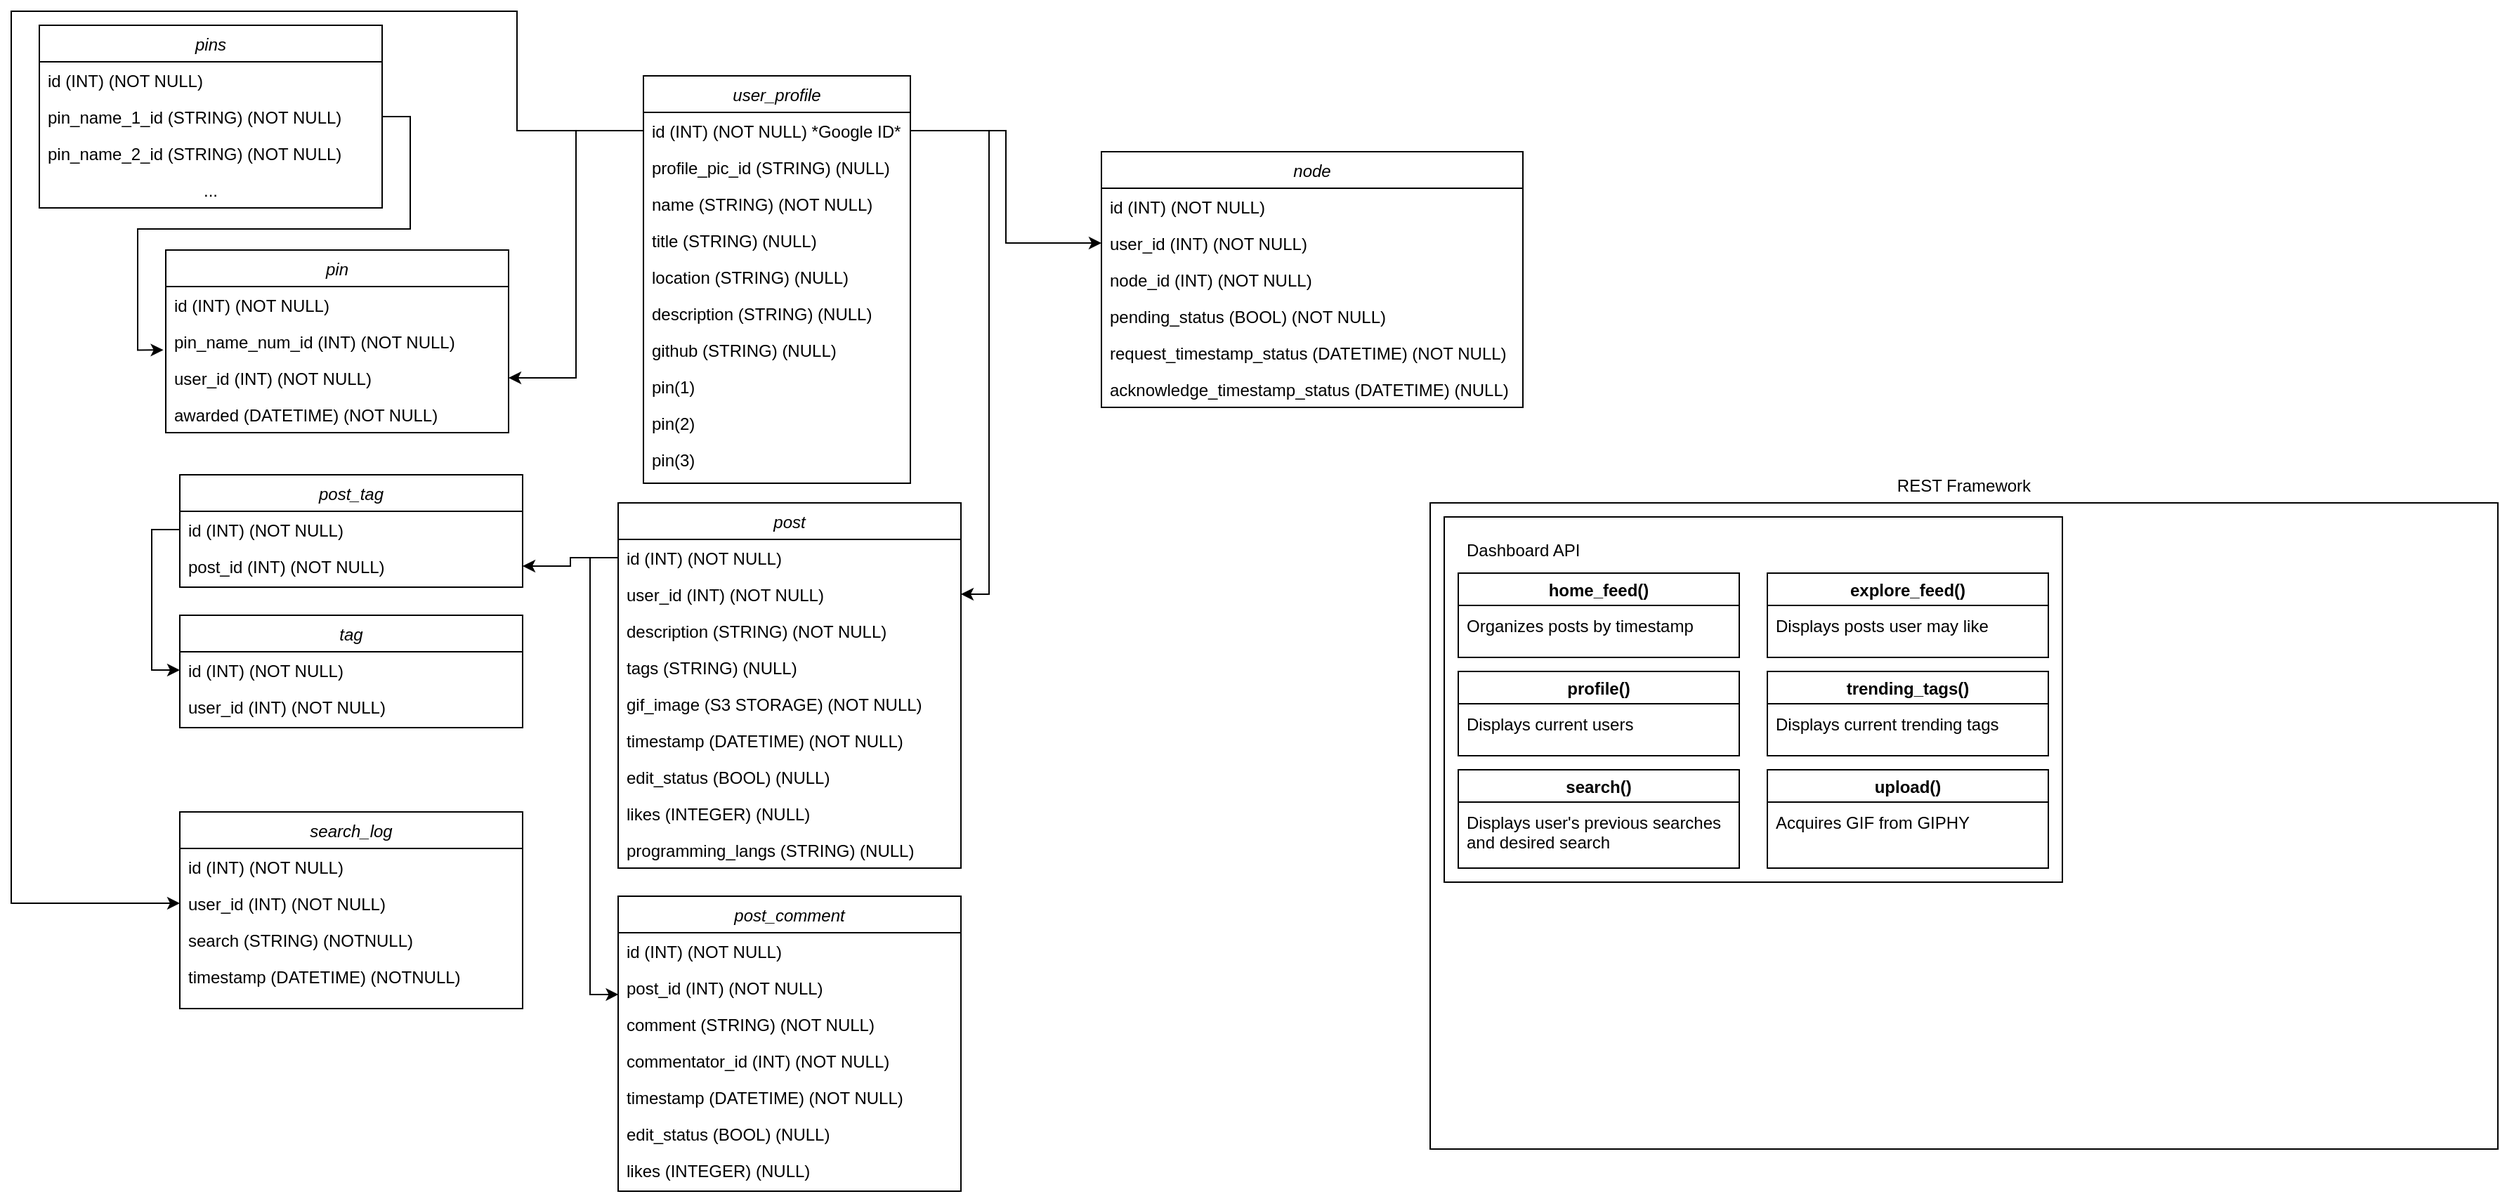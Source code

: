 <mxfile version="20.3.0" type="device"><diagram id="C5RBs43oDa-KdzZeNtuy" name="Page-1"><mxGraphModel dx="2942" dy="1263" grid="1" gridSize="10" guides="1" tooltips="1" connect="1" arrows="1" fold="1" page="1" pageScale="1" pageWidth="1920" pageHeight="1200" math="0" shadow="0"><root><mxCell id="WIyWlLk6GJQsqaUBKTNV-0"/><mxCell id="WIyWlLk6GJQsqaUBKTNV-1" parent="WIyWlLk6GJQsqaUBKTNV-0"/><mxCell id="Hn73WQuQw_YtPBZOkNo8-45" value="" style="rounded=0;whiteSpace=wrap;html=1;" vertex="1" parent="WIyWlLk6GJQsqaUBKTNV-1"><mxGeometry x="1040" y="360" width="760" height="460" as="geometry"/></mxCell><mxCell id="EqOOyXroch-QfKU1TTJR-7" value="node" style="swimlane;fontStyle=2;align=center;verticalAlign=top;childLayout=stackLayout;horizontal=1;startSize=26;horizontalStack=0;resizeParent=1;resizeLast=0;collapsible=1;marginBottom=0;rounded=0;shadow=0;strokeWidth=1;" parent="WIyWlLk6GJQsqaUBKTNV-1" vertex="1"><mxGeometry x="806" y="110" width="300" height="182" as="geometry"><mxRectangle x="230" y="140" width="160" height="26" as="alternateBounds"/></mxGeometry></mxCell><mxCell id="EqOOyXroch-QfKU1TTJR-8" value="id (INT) (NOT NULL)" style="text;align=left;verticalAlign=top;spacingLeft=4;spacingRight=4;overflow=hidden;rotatable=0;points=[[0,0.5],[1,0.5]];portConstraint=eastwest;" parent="EqOOyXroch-QfKU1TTJR-7" vertex="1"><mxGeometry y="26" width="300" height="26" as="geometry"/></mxCell><mxCell id="EqOOyXroch-QfKU1TTJR-9" value="user_id (INT) (NOT NULL)" style="text;align=left;verticalAlign=top;spacingLeft=4;spacingRight=4;overflow=hidden;rotatable=0;points=[[0,0.5],[1,0.5]];portConstraint=eastwest;rounded=0;shadow=0;html=0;" parent="EqOOyXroch-QfKU1TTJR-7" vertex="1"><mxGeometry y="52" width="300" height="26" as="geometry"/></mxCell><mxCell id="EqOOyXroch-QfKU1TTJR-10" value="node_id (INT) (NOT NULL)" style="text;align=left;verticalAlign=top;spacingLeft=4;spacingRight=4;overflow=hidden;rotatable=0;points=[[0,0.5],[1,0.5]];portConstraint=eastwest;rounded=0;shadow=0;html=0;" parent="EqOOyXroch-QfKU1TTJR-7" vertex="1"><mxGeometry y="78" width="300" height="26" as="geometry"/></mxCell><mxCell id="EqOOyXroch-QfKU1TTJR-16" value="pending_status (BOOL) (NOT NULL)" style="text;align=left;verticalAlign=top;spacingLeft=4;spacingRight=4;overflow=hidden;rotatable=0;points=[[0,0.5],[1,0.5]];portConstraint=eastwest;rounded=0;shadow=0;html=0;" parent="EqOOyXroch-QfKU1TTJR-7" vertex="1"><mxGeometry y="104" width="300" height="26" as="geometry"/></mxCell><mxCell id="EqOOyXroch-QfKU1TTJR-22" value="request_timestamp_status (DATETIME) (NOT NULL)" style="text;align=left;verticalAlign=top;spacingLeft=4;spacingRight=4;overflow=hidden;rotatable=0;points=[[0,0.5],[1,0.5]];portConstraint=eastwest;rounded=0;shadow=0;html=0;" parent="EqOOyXroch-QfKU1TTJR-7" vertex="1"><mxGeometry y="130" width="300" height="26" as="geometry"/></mxCell><mxCell id="EqOOyXroch-QfKU1TTJR-23" value="acknowledge_timestamp_status (DATETIME) (NULL)" style="text;align=left;verticalAlign=top;spacingLeft=4;spacingRight=4;overflow=hidden;rotatable=0;points=[[0,0.5],[1,0.5]];portConstraint=eastwest;rounded=0;shadow=0;html=0;" parent="EqOOyXroch-QfKU1TTJR-7" vertex="1"><mxGeometry y="156" width="300" height="26" as="geometry"/></mxCell><mxCell id="EqOOyXroch-QfKU1TTJR-25" value="user_profile" style="swimlane;fontStyle=2;align=center;verticalAlign=top;childLayout=stackLayout;horizontal=1;startSize=26;horizontalStack=0;resizeParent=1;resizeLast=0;collapsible=1;marginBottom=0;rounded=0;shadow=0;strokeWidth=1;" parent="WIyWlLk6GJQsqaUBKTNV-1" vertex="1"><mxGeometry x="480" y="56" width="190" height="290" as="geometry"><mxRectangle x="230" y="140" width="160" height="26" as="alternateBounds"/></mxGeometry></mxCell><mxCell id="EqOOyXroch-QfKU1TTJR-26" value="id (INT) (NOT NULL) *Google ID*" style="text;align=left;verticalAlign=top;spacingLeft=4;spacingRight=4;overflow=hidden;rotatable=0;points=[[0,0.5],[1,0.5]];portConstraint=eastwest;" parent="EqOOyXroch-QfKU1TTJR-25" vertex="1"><mxGeometry y="26" width="190" height="26" as="geometry"/></mxCell><mxCell id="EqOOyXroch-QfKU1TTJR-35" value="profile_pic_id (STRING) (NULL)" style="text;align=left;verticalAlign=top;spacingLeft=4;spacingRight=4;overflow=hidden;rotatable=0;points=[[0,0.5],[1,0.5]];portConstraint=eastwest;" parent="EqOOyXroch-QfKU1TTJR-25" vertex="1"><mxGeometry y="52" width="190" height="26" as="geometry"/></mxCell><mxCell id="EqOOyXroch-QfKU1TTJR-36" value="name (STRING) (NOT NULL)" style="text;align=left;verticalAlign=top;spacingLeft=4;spacingRight=4;overflow=hidden;rotatable=0;points=[[0,0.5],[1,0.5]];portConstraint=eastwest;" parent="EqOOyXroch-QfKU1TTJR-25" vertex="1"><mxGeometry y="78" width="190" height="26" as="geometry"/></mxCell><mxCell id="EqOOyXroch-QfKU1TTJR-40" value="title (STRING) (NULL)" style="text;align=left;verticalAlign=top;spacingLeft=4;spacingRight=4;overflow=hidden;rotatable=0;points=[[0,0.5],[1,0.5]];portConstraint=eastwest;" parent="EqOOyXroch-QfKU1TTJR-25" vertex="1"><mxGeometry y="104" width="190" height="26" as="geometry"/></mxCell><mxCell id="EqOOyXroch-QfKU1TTJR-39" value="location (STRING) (NULL)" style="text;align=left;verticalAlign=top;spacingLeft=4;spacingRight=4;overflow=hidden;rotatable=0;points=[[0,0.5],[1,0.5]];portConstraint=eastwest;" parent="EqOOyXroch-QfKU1TTJR-25" vertex="1"><mxGeometry y="130" width="190" height="26" as="geometry"/></mxCell><mxCell id="EqOOyXroch-QfKU1TTJR-38" value="description (STRING) (NULL)" style="text;align=left;verticalAlign=top;spacingLeft=4;spacingRight=4;overflow=hidden;rotatable=0;points=[[0,0.5],[1,0.5]];portConstraint=eastwest;" parent="EqOOyXroch-QfKU1TTJR-25" vertex="1"><mxGeometry y="156" width="190" height="26" as="geometry"/></mxCell><mxCell id="EqOOyXroch-QfKU1TTJR-42" value="github (STRING) (NULL)" style="text;align=left;verticalAlign=top;spacingLeft=4;spacingRight=4;overflow=hidden;rotatable=0;points=[[0,0.5],[1,0.5]];portConstraint=eastwest;" parent="EqOOyXroch-QfKU1TTJR-25" vertex="1"><mxGeometry y="182" width="190" height="26" as="geometry"/></mxCell><mxCell id="Hn73WQuQw_YtPBZOkNo8-14" value="pin(1)" style="text;align=left;verticalAlign=top;spacingLeft=4;spacingRight=4;overflow=hidden;rotatable=0;points=[[0,0.5],[1,0.5]];portConstraint=eastwest;" vertex="1" parent="EqOOyXroch-QfKU1TTJR-25"><mxGeometry y="208" width="190" height="26" as="geometry"/></mxCell><mxCell id="Hn73WQuQw_YtPBZOkNo8-15" value="pin(2)" style="text;align=left;verticalAlign=top;spacingLeft=4;spacingRight=4;overflow=hidden;rotatable=0;points=[[0,0.5],[1,0.5]];portConstraint=eastwest;" vertex="1" parent="EqOOyXroch-QfKU1TTJR-25"><mxGeometry y="234" width="190" height="26" as="geometry"/></mxCell><mxCell id="Hn73WQuQw_YtPBZOkNo8-16" value="pin(3)" style="text;align=left;verticalAlign=top;spacingLeft=4;spacingRight=4;overflow=hidden;rotatable=0;points=[[0,0.5],[1,0.5]];portConstraint=eastwest;" vertex="1" parent="EqOOyXroch-QfKU1TTJR-25"><mxGeometry y="260" width="190" height="26" as="geometry"/></mxCell><mxCell id="EqOOyXroch-QfKU1TTJR-44" value="post" style="swimlane;fontStyle=2;align=center;verticalAlign=top;childLayout=stackLayout;horizontal=1;startSize=26;horizontalStack=0;resizeParent=1;resizeLast=0;collapsible=1;marginBottom=0;rounded=0;shadow=0;strokeWidth=1;" parent="WIyWlLk6GJQsqaUBKTNV-1" vertex="1"><mxGeometry x="462" y="360" width="244" height="260" as="geometry"><mxRectangle x="230" y="140" width="160" height="26" as="alternateBounds"/></mxGeometry></mxCell><mxCell id="EqOOyXroch-QfKU1TTJR-45" value="id (INT) (NOT NULL)" style="text;align=left;verticalAlign=top;spacingLeft=4;spacingRight=4;overflow=hidden;rotatable=0;points=[[0,0.5],[1,0.5]];portConstraint=eastwest;" parent="EqOOyXroch-QfKU1TTJR-44" vertex="1"><mxGeometry y="26" width="244" height="26" as="geometry"/></mxCell><mxCell id="EqOOyXroch-QfKU1TTJR-46" value="user_id (INT) (NOT NULL)" style="text;align=left;verticalAlign=top;spacingLeft=4;spacingRight=4;overflow=hidden;rotatable=0;points=[[0,0.5],[1,0.5]];portConstraint=eastwest;rounded=0;shadow=0;html=0;" parent="EqOOyXroch-QfKU1TTJR-44" vertex="1"><mxGeometry y="52" width="244" height="26" as="geometry"/></mxCell><mxCell id="EqOOyXroch-QfKU1TTJR-57" value="description (STRING) (NOT NULL)" style="text;align=left;verticalAlign=top;spacingLeft=4;spacingRight=4;overflow=hidden;rotatable=0;points=[[0,0.5],[1,0.5]];portConstraint=eastwest;rounded=0;shadow=0;html=0;" parent="EqOOyXroch-QfKU1TTJR-44" vertex="1"><mxGeometry y="78" width="244" height="26" as="geometry"/></mxCell><mxCell id="Hn73WQuQw_YtPBZOkNo8-0" value="tags (STRING) (NULL)" style="text;align=left;verticalAlign=top;spacingLeft=4;spacingRight=4;overflow=hidden;rotatable=0;points=[[0,0.5],[1,0.5]];portConstraint=eastwest;" vertex="1" parent="EqOOyXroch-QfKU1TTJR-44"><mxGeometry y="104" width="244" height="26" as="geometry"/></mxCell><mxCell id="EqOOyXroch-QfKU1TTJR-56" value="gif_image (S3 STORAGE) (NOT NULL)" style="text;align=left;verticalAlign=top;spacingLeft=4;spacingRight=4;overflow=hidden;rotatable=0;points=[[0,0.5],[1,0.5]];portConstraint=eastwest;" parent="EqOOyXroch-QfKU1TTJR-44" vertex="1"><mxGeometry y="130" width="244" height="26" as="geometry"/></mxCell><mxCell id="EqOOyXroch-QfKU1TTJR-49" value="timestamp (DATETIME) (NOT NULL)" style="text;align=left;verticalAlign=top;spacingLeft=4;spacingRight=4;overflow=hidden;rotatable=0;points=[[0,0.5],[1,0.5]];portConstraint=eastwest;rounded=0;shadow=0;html=0;" parent="EqOOyXroch-QfKU1TTJR-44" vertex="1"><mxGeometry y="156" width="244" height="26" as="geometry"/></mxCell><mxCell id="EqOOyXroch-QfKU1TTJR-50" value="edit_status (BOOL) (NULL)" style="text;align=left;verticalAlign=top;spacingLeft=4;spacingRight=4;overflow=hidden;rotatable=0;points=[[0,0.5],[1,0.5]];portConstraint=eastwest;rounded=0;shadow=0;html=0;" parent="EqOOyXroch-QfKU1TTJR-44" vertex="1"><mxGeometry y="182" width="244" height="26" as="geometry"/></mxCell><mxCell id="EqOOyXroch-QfKU1TTJR-51" value="likes (INTEGER) (NULL)" style="text;align=left;verticalAlign=top;spacingLeft=4;spacingRight=4;overflow=hidden;rotatable=0;points=[[0,0.5],[1,0.5]];portConstraint=eastwest;rounded=0;shadow=0;html=0;" parent="EqOOyXroch-QfKU1TTJR-44" vertex="1"><mxGeometry y="208" width="244" height="26" as="geometry"/></mxCell><mxCell id="EqOOyXroch-QfKU1TTJR-103" value="programming_langs (STRING) (NULL)" style="text;align=left;verticalAlign=top;spacingLeft=4;spacingRight=4;overflow=hidden;rotatable=0;points=[[0,0.5],[1,0.5]];portConstraint=eastwest;rounded=0;shadow=0;html=0;" parent="EqOOyXroch-QfKU1TTJR-44" vertex="1"><mxGeometry y="234" width="244" height="26" as="geometry"/></mxCell><mxCell id="EqOOyXroch-QfKU1TTJR-53" style="edgeStyle=orthogonalEdgeStyle;rounded=0;orthogonalLoop=1;jettySize=auto;html=1;entryX=0;entryY=0.5;entryDx=0;entryDy=0;" parent="WIyWlLk6GJQsqaUBKTNV-1" source="EqOOyXroch-QfKU1TTJR-26" target="EqOOyXroch-QfKU1TTJR-9" edge="1"><mxGeometry relative="1" as="geometry"/></mxCell><mxCell id="EqOOyXroch-QfKU1TTJR-59" value="post_tag" style="swimlane;fontStyle=2;align=center;verticalAlign=top;childLayout=stackLayout;horizontal=1;startSize=26;horizontalStack=0;resizeParent=1;resizeLast=0;collapsible=1;marginBottom=0;rounded=0;shadow=0;strokeWidth=1;" parent="WIyWlLk6GJQsqaUBKTNV-1" vertex="1"><mxGeometry x="150" y="340" width="244" height="80" as="geometry"><mxRectangle x="230" y="140" width="160" height="26" as="alternateBounds"/></mxGeometry></mxCell><mxCell id="EqOOyXroch-QfKU1TTJR-60" value="id (INT) (NOT NULL)" style="text;align=left;verticalAlign=top;spacingLeft=4;spacingRight=4;overflow=hidden;rotatable=0;points=[[0,0.5],[1,0.5]];portConstraint=eastwest;" parent="EqOOyXroch-QfKU1TTJR-59" vertex="1"><mxGeometry y="26" width="244" height="26" as="geometry"/></mxCell><mxCell id="EqOOyXroch-QfKU1TTJR-61" value="post_id (INT) (NOT NULL)" style="text;align=left;verticalAlign=top;spacingLeft=4;spacingRight=4;overflow=hidden;rotatable=0;points=[[0,0.5],[1,0.5]];portConstraint=eastwest;rounded=0;shadow=0;html=0;" parent="EqOOyXroch-QfKU1TTJR-59" vertex="1"><mxGeometry y="52" width="244" height="26" as="geometry"/></mxCell><mxCell id="EqOOyXroch-QfKU1TTJR-71" style="edgeStyle=orthogonalEdgeStyle;rounded=0;orthogonalLoop=1;jettySize=auto;html=1;" parent="WIyWlLk6GJQsqaUBKTNV-1" source="EqOOyXroch-QfKU1TTJR-45" target="EqOOyXroch-QfKU1TTJR-61" edge="1"><mxGeometry relative="1" as="geometry"/></mxCell><mxCell id="EqOOyXroch-QfKU1TTJR-72" value="tag" style="swimlane;fontStyle=2;align=center;verticalAlign=top;childLayout=stackLayout;horizontal=1;startSize=26;horizontalStack=0;resizeParent=1;resizeLast=0;collapsible=1;marginBottom=0;rounded=0;shadow=0;strokeWidth=1;" parent="WIyWlLk6GJQsqaUBKTNV-1" vertex="1"><mxGeometry x="150" y="440" width="244" height="80" as="geometry"><mxRectangle x="230" y="140" width="160" height="26" as="alternateBounds"/></mxGeometry></mxCell><mxCell id="EqOOyXroch-QfKU1TTJR-73" value="id (INT) (NOT NULL)" style="text;align=left;verticalAlign=top;spacingLeft=4;spacingRight=4;overflow=hidden;rotatable=0;points=[[0,0.5],[1,0.5]];portConstraint=eastwest;" parent="EqOOyXroch-QfKU1TTJR-72" vertex="1"><mxGeometry y="26" width="244" height="26" as="geometry"/></mxCell><mxCell id="EqOOyXroch-QfKU1TTJR-74" value="user_id (INT) (NOT NULL)" style="text;align=left;verticalAlign=top;spacingLeft=4;spacingRight=4;overflow=hidden;rotatable=0;points=[[0,0.5],[1,0.5]];portConstraint=eastwest;rounded=0;shadow=0;html=0;" parent="EqOOyXroch-QfKU1TTJR-72" vertex="1"><mxGeometry y="52" width="244" height="26" as="geometry"/></mxCell><mxCell id="EqOOyXroch-QfKU1TTJR-75" style="edgeStyle=orthogonalEdgeStyle;rounded=0;orthogonalLoop=1;jettySize=auto;html=1;entryX=0;entryY=0.5;entryDx=0;entryDy=0;" parent="WIyWlLk6GJQsqaUBKTNV-1" source="EqOOyXroch-QfKU1TTJR-60" target="EqOOyXroch-QfKU1TTJR-73" edge="1"><mxGeometry relative="1" as="geometry"><mxPoint x="180" y="500" as="targetPoint"/></mxGeometry></mxCell><mxCell id="EqOOyXroch-QfKU1TTJR-76" value="post_comment" style="swimlane;fontStyle=2;align=center;verticalAlign=top;childLayout=stackLayout;horizontal=1;startSize=26;horizontalStack=0;resizeParent=1;resizeLast=0;collapsible=1;marginBottom=0;rounded=0;shadow=0;strokeWidth=1;" parent="WIyWlLk6GJQsqaUBKTNV-1" vertex="1"><mxGeometry x="462" y="640" width="244" height="210" as="geometry"><mxRectangle x="230" y="140" width="160" height="26" as="alternateBounds"/></mxGeometry></mxCell><mxCell id="EqOOyXroch-QfKU1TTJR-77" value="id (INT) (NOT NULL)" style="text;align=left;verticalAlign=top;spacingLeft=4;spacingRight=4;overflow=hidden;rotatable=0;points=[[0,0.5],[1,0.5]];portConstraint=eastwest;" parent="EqOOyXroch-QfKU1TTJR-76" vertex="1"><mxGeometry y="26" width="244" height="26" as="geometry"/></mxCell><mxCell id="EqOOyXroch-QfKU1TTJR-78" value="post_id (INT) (NOT NULL)" style="text;align=left;verticalAlign=top;spacingLeft=4;spacingRight=4;overflow=hidden;rotatable=0;points=[[0,0.5],[1,0.5]];portConstraint=eastwest;rounded=0;shadow=0;html=0;" parent="EqOOyXroch-QfKU1TTJR-76" vertex="1"><mxGeometry y="52" width="244" height="26" as="geometry"/></mxCell><mxCell id="EqOOyXroch-QfKU1TTJR-79" value="comment (STRING) (NOT NULL)" style="text;align=left;verticalAlign=top;spacingLeft=4;spacingRight=4;overflow=hidden;rotatable=0;points=[[0,0.5],[1,0.5]];portConstraint=eastwest;rounded=0;shadow=0;html=0;" parent="EqOOyXroch-QfKU1TTJR-76" vertex="1"><mxGeometry y="78" width="244" height="26" as="geometry"/></mxCell><mxCell id="EqOOyXroch-QfKU1TTJR-80" value="commentator_id (INT) (NOT NULL)" style="text;align=left;verticalAlign=top;spacingLeft=4;spacingRight=4;overflow=hidden;rotatable=0;points=[[0,0.5],[1,0.5]];portConstraint=eastwest;" parent="EqOOyXroch-QfKU1TTJR-76" vertex="1"><mxGeometry y="104" width="244" height="26" as="geometry"/></mxCell><mxCell id="EqOOyXroch-QfKU1TTJR-81" value="timestamp (DATETIME) (NOT NULL)" style="text;align=left;verticalAlign=top;spacingLeft=4;spacingRight=4;overflow=hidden;rotatable=0;points=[[0,0.5],[1,0.5]];portConstraint=eastwest;rounded=0;shadow=0;html=0;" parent="EqOOyXroch-QfKU1TTJR-76" vertex="1"><mxGeometry y="130" width="244" height="26" as="geometry"/></mxCell><mxCell id="EqOOyXroch-QfKU1TTJR-82" value="edit_status (BOOL) (NULL)" style="text;align=left;verticalAlign=top;spacingLeft=4;spacingRight=4;overflow=hidden;rotatable=0;points=[[0,0.5],[1,0.5]];portConstraint=eastwest;rounded=0;shadow=0;html=0;" parent="EqOOyXroch-QfKU1TTJR-76" vertex="1"><mxGeometry y="156" width="244" height="26" as="geometry"/></mxCell><mxCell id="EqOOyXroch-QfKU1TTJR-83" value="likes (INTEGER) (NULL)" style="text;align=left;verticalAlign=top;spacingLeft=4;spacingRight=4;overflow=hidden;rotatable=0;points=[[0,0.5],[1,0.5]];portConstraint=eastwest;rounded=0;shadow=0;html=0;" parent="EqOOyXroch-QfKU1TTJR-76" vertex="1"><mxGeometry y="182" width="244" height="26" as="geometry"/></mxCell><mxCell id="EqOOyXroch-QfKU1TTJR-94" style="edgeStyle=orthogonalEdgeStyle;rounded=0;orthogonalLoop=1;jettySize=auto;html=1;exitX=0;exitY=0.5;exitDx=0;exitDy=0;entryX=0.001;entryY=0.692;entryDx=0;entryDy=0;entryPerimeter=0;" parent="WIyWlLk6GJQsqaUBKTNV-1" source="EqOOyXroch-QfKU1TTJR-45" target="EqOOyXroch-QfKU1TTJR-78" edge="1"><mxGeometry relative="1" as="geometry"/></mxCell><mxCell id="Hn73WQuQw_YtPBZOkNo8-13" style="edgeStyle=orthogonalEdgeStyle;rounded=0;orthogonalLoop=1;jettySize=auto;html=1;entryX=1;entryY=0.5;entryDx=0;entryDy=0;" edge="1" parent="WIyWlLk6GJQsqaUBKTNV-1" source="EqOOyXroch-QfKU1TTJR-26" target="EqOOyXroch-QfKU1TTJR-46"><mxGeometry relative="1" as="geometry"/></mxCell><mxCell id="Hn73WQuQw_YtPBZOkNo8-17" value="pins" style="swimlane;fontStyle=2;align=center;verticalAlign=top;childLayout=stackLayout;horizontal=1;startSize=26;horizontalStack=0;resizeParent=1;resizeLast=0;collapsible=1;marginBottom=0;rounded=0;shadow=0;strokeWidth=1;" vertex="1" parent="WIyWlLk6GJQsqaUBKTNV-1"><mxGeometry x="50" y="20" width="244" height="130" as="geometry"><mxRectangle x="230" y="140" width="160" height="26" as="alternateBounds"/></mxGeometry></mxCell><mxCell id="Hn73WQuQw_YtPBZOkNo8-18" value="id (INT) (NOT NULL)" style="text;align=left;verticalAlign=top;spacingLeft=4;spacingRight=4;overflow=hidden;rotatable=0;points=[[0,0.5],[1,0.5]];portConstraint=eastwest;" vertex="1" parent="Hn73WQuQw_YtPBZOkNo8-17"><mxGeometry y="26" width="244" height="26" as="geometry"/></mxCell><mxCell id="Hn73WQuQw_YtPBZOkNo8-19" value="pin_name_1_id (STRING) (NOT NULL)" style="text;align=left;verticalAlign=top;spacingLeft=4;spacingRight=4;overflow=hidden;rotatable=0;points=[[0,0.5],[1,0.5]];portConstraint=eastwest;rounded=0;shadow=0;html=0;" vertex="1" parent="Hn73WQuQw_YtPBZOkNo8-17"><mxGeometry y="52" width="244" height="26" as="geometry"/></mxCell><mxCell id="Hn73WQuQw_YtPBZOkNo8-25" value="pin_name_2_id (STRING) (NOT NULL)" style="text;align=left;verticalAlign=top;spacingLeft=4;spacingRight=4;overflow=hidden;rotatable=0;points=[[0,0.5],[1,0.5]];portConstraint=eastwest;rounded=0;shadow=0;html=0;" vertex="1" parent="Hn73WQuQw_YtPBZOkNo8-17"><mxGeometry y="78" width="244" height="26" as="geometry"/></mxCell><mxCell id="Hn73WQuQw_YtPBZOkNo8-26" value="..." style="text;align=center;verticalAlign=top;spacingLeft=4;spacingRight=4;overflow=hidden;rotatable=0;points=[[0,0.5],[1,0.5]];portConstraint=eastwest;rounded=0;shadow=0;html=0;" vertex="1" parent="Hn73WQuQw_YtPBZOkNo8-17"><mxGeometry y="104" width="244" height="26" as="geometry"/></mxCell><mxCell id="Hn73WQuQw_YtPBZOkNo8-27" value="pin" style="swimlane;fontStyle=2;align=center;verticalAlign=top;childLayout=stackLayout;horizontal=1;startSize=26;horizontalStack=0;resizeParent=1;resizeLast=0;collapsible=1;marginBottom=0;rounded=0;shadow=0;strokeWidth=1;" vertex="1" parent="WIyWlLk6GJQsqaUBKTNV-1"><mxGeometry x="140" y="180" width="244" height="130" as="geometry"><mxRectangle x="230" y="140" width="160" height="26" as="alternateBounds"/></mxGeometry></mxCell><mxCell id="Hn73WQuQw_YtPBZOkNo8-28" value="id (INT) (NOT NULL)" style="text;align=left;verticalAlign=top;spacingLeft=4;spacingRight=4;overflow=hidden;rotatable=0;points=[[0,0.5],[1,0.5]];portConstraint=eastwest;" vertex="1" parent="Hn73WQuQw_YtPBZOkNo8-27"><mxGeometry y="26" width="244" height="26" as="geometry"/></mxCell><mxCell id="Hn73WQuQw_YtPBZOkNo8-32" value="pin_name_num_id (INT) (NOT NULL)" style="text;align=left;verticalAlign=top;spacingLeft=4;spacingRight=4;overflow=hidden;rotatable=0;points=[[0,0.5],[1,0.5]];portConstraint=eastwest;" vertex="1" parent="Hn73WQuQw_YtPBZOkNo8-27"><mxGeometry y="52" width="244" height="26" as="geometry"/></mxCell><mxCell id="Hn73WQuQw_YtPBZOkNo8-23" value="user_id (INT) (NOT NULL)" style="text;align=left;verticalAlign=top;spacingLeft=4;spacingRight=4;overflow=hidden;rotatable=0;points=[[0,0.5],[1,0.5]];portConstraint=eastwest;rounded=0;shadow=0;html=0;" vertex="1" parent="Hn73WQuQw_YtPBZOkNo8-27"><mxGeometry y="78" width="244" height="26" as="geometry"/></mxCell><mxCell id="Hn73WQuQw_YtPBZOkNo8-24" value="awarded (DATETIME) (NOT NULL)" style="text;align=left;verticalAlign=top;spacingLeft=4;spacingRight=4;overflow=hidden;rotatable=0;points=[[0,0.5],[1,0.5]];portConstraint=eastwest;rounded=0;shadow=0;html=0;" vertex="1" parent="Hn73WQuQw_YtPBZOkNo8-27"><mxGeometry y="104" width="244" height="26" as="geometry"/></mxCell><mxCell id="Hn73WQuQw_YtPBZOkNo8-33" style="edgeStyle=orthogonalEdgeStyle;rounded=0;orthogonalLoop=1;jettySize=auto;html=1;entryX=-0.007;entryY=0.737;entryDx=0;entryDy=0;entryPerimeter=0;" edge="1" parent="WIyWlLk6GJQsqaUBKTNV-1" source="Hn73WQuQw_YtPBZOkNo8-19" target="Hn73WQuQw_YtPBZOkNo8-32"><mxGeometry relative="1" as="geometry"/></mxCell><mxCell id="Hn73WQuQw_YtPBZOkNo8-34" style="edgeStyle=orthogonalEdgeStyle;rounded=0;orthogonalLoop=1;jettySize=auto;html=1;entryX=1;entryY=0.5;entryDx=0;entryDy=0;" edge="1" parent="WIyWlLk6GJQsqaUBKTNV-1" source="EqOOyXroch-QfKU1TTJR-26" target="Hn73WQuQw_YtPBZOkNo8-23"><mxGeometry relative="1" as="geometry"/></mxCell><mxCell id="Hn73WQuQw_YtPBZOkNo8-43" value="REST Framework" style="text;align=center;verticalAlign=top;spacingLeft=4;spacingRight=4;overflow=hidden;rotatable=0;points=[[0,0.5],[1,0.5]];portConstraint=eastwest;" vertex="1" parent="WIyWlLk6GJQsqaUBKTNV-1"><mxGeometry x="1363" y="334" width="114" height="26" as="geometry"/></mxCell><mxCell id="Hn73WQuQw_YtPBZOkNo8-42" value="" style="rounded=0;whiteSpace=wrap;html=1;" vertex="1" parent="WIyWlLk6GJQsqaUBKTNV-1"><mxGeometry x="1050" y="370" width="440" height="260" as="geometry"/></mxCell><mxCell id="Hn73WQuQw_YtPBZOkNo8-3" value="home_feed()" style="swimlane;" vertex="1" parent="WIyWlLk6GJQsqaUBKTNV-1"><mxGeometry x="1060" y="410" width="200" height="60" as="geometry"/></mxCell><mxCell id="Hn73WQuQw_YtPBZOkNo8-6" value="Organizes posts by timestamp" style="text;align=left;verticalAlign=top;spacingLeft=4;spacingRight=4;overflow=hidden;rotatable=0;points=[[0,0.5],[1,0.5]];portConstraint=eastwest;rounded=0;shadow=0;html=0;" vertex="1" parent="WIyWlLk6GJQsqaUBKTNV-1"><mxGeometry x="1060" y="434" width="200" height="26" as="geometry"/></mxCell><mxCell id="Hn73WQuQw_YtPBZOkNo8-8" value="explore_feed()" style="swimlane;" vertex="1" parent="WIyWlLk6GJQsqaUBKTNV-1"><mxGeometry x="1280" y="410" width="200" height="60" as="geometry"/></mxCell><mxCell id="Hn73WQuQw_YtPBZOkNo8-9" value="Displays posts user may like" style="text;align=left;verticalAlign=top;spacingLeft=4;spacingRight=4;overflow=hidden;rotatable=0;points=[[0,0.5],[1,0.5]];portConstraint=eastwest;rounded=0;shadow=0;html=0;" vertex="1" parent="Hn73WQuQw_YtPBZOkNo8-8"><mxGeometry y="24" width="200" height="26" as="geometry"/></mxCell><mxCell id="Hn73WQuQw_YtPBZOkNo8-36" value="profile()" style="swimlane;" vertex="1" parent="WIyWlLk6GJQsqaUBKTNV-1"><mxGeometry x="1060" y="480" width="200" height="60" as="geometry"/></mxCell><mxCell id="Hn73WQuQw_YtPBZOkNo8-37" value="Displays current users " style="text;align=left;verticalAlign=top;spacingLeft=4;spacingRight=4;overflow=hidden;rotatable=0;points=[[0,0.5],[1,0.5]];portConstraint=eastwest;rounded=0;shadow=0;html=0;" vertex="1" parent="Hn73WQuQw_YtPBZOkNo8-36"><mxGeometry y="24" width="200" height="26" as="geometry"/></mxCell><mxCell id="Hn73WQuQw_YtPBZOkNo8-38" value="trending_tags()" style="swimlane;" vertex="1" parent="WIyWlLk6GJQsqaUBKTNV-1"><mxGeometry x="1280" y="480" width="200" height="60" as="geometry"/></mxCell><mxCell id="Hn73WQuQw_YtPBZOkNo8-39" value="Displays current trending tags" style="text;align=left;verticalAlign=top;spacingLeft=4;spacingRight=4;overflow=hidden;rotatable=0;points=[[0,0.5],[1,0.5]];portConstraint=eastwest;rounded=0;shadow=0;html=0;" vertex="1" parent="Hn73WQuQw_YtPBZOkNo8-38"><mxGeometry y="24" width="200" height="26" as="geometry"/></mxCell><mxCell id="Hn73WQuQw_YtPBZOkNo8-5" value="Dashboard API" style="text;align=left;verticalAlign=top;spacingLeft=4;spacingRight=4;overflow=hidden;rotatable=0;points=[[0,0.5],[1,0.5]];portConstraint=eastwest;" vertex="1" parent="WIyWlLk6GJQsqaUBKTNV-1"><mxGeometry x="1060" y="380" width="104" height="26" as="geometry"/></mxCell><mxCell id="Hn73WQuQw_YtPBZOkNo8-47" value="search()" style="swimlane;" vertex="1" parent="WIyWlLk6GJQsqaUBKTNV-1"><mxGeometry x="1060" y="550" width="200" height="70" as="geometry"/></mxCell><mxCell id="Hn73WQuQw_YtPBZOkNo8-48" value="Displays user's previous searches and desired search" style="text;align=left;verticalAlign=top;spacingLeft=4;spacingRight=4;overflow=hidden;rotatable=0;points=[[0,0.5],[1,0.5]];portConstraint=eastwest;rounded=0;shadow=0;html=0;whiteSpace=wrap;" vertex="1" parent="Hn73WQuQw_YtPBZOkNo8-47"><mxGeometry y="24" width="200" height="46" as="geometry"/></mxCell><mxCell id="Hn73WQuQw_YtPBZOkNo8-49" value="upload()" style="swimlane;" vertex="1" parent="WIyWlLk6GJQsqaUBKTNV-1"><mxGeometry x="1280" y="550" width="200" height="70" as="geometry"/></mxCell><mxCell id="Hn73WQuQw_YtPBZOkNo8-50" value="Acquires GIF from GIPHY" style="text;align=left;verticalAlign=top;spacingLeft=4;spacingRight=4;overflow=hidden;rotatable=0;points=[[0,0.5],[1,0.5]];portConstraint=eastwest;rounded=0;shadow=0;html=0;whiteSpace=wrap;" vertex="1" parent="Hn73WQuQw_YtPBZOkNo8-49"><mxGeometry y="24" width="200" height="46" as="geometry"/></mxCell><mxCell id="Hn73WQuQw_YtPBZOkNo8-53" value="search_log" style="swimlane;fontStyle=2;align=center;verticalAlign=top;childLayout=stackLayout;horizontal=1;startSize=26;horizontalStack=0;resizeParent=1;resizeLast=0;collapsible=1;marginBottom=0;rounded=0;shadow=0;strokeWidth=1;" vertex="1" parent="WIyWlLk6GJQsqaUBKTNV-1"><mxGeometry x="150" y="580" width="244" height="140" as="geometry"><mxRectangle x="230" y="140" width="160" height="26" as="alternateBounds"/></mxGeometry></mxCell><mxCell id="Hn73WQuQw_YtPBZOkNo8-54" value="id (INT) (NOT NULL)" style="text;align=left;verticalAlign=top;spacingLeft=4;spacingRight=4;overflow=hidden;rotatable=0;points=[[0,0.5],[1,0.5]];portConstraint=eastwest;" vertex="1" parent="Hn73WQuQw_YtPBZOkNo8-53"><mxGeometry y="26" width="244" height="26" as="geometry"/></mxCell><mxCell id="Hn73WQuQw_YtPBZOkNo8-55" value="user_id (INT) (NOT NULL)" style="text;align=left;verticalAlign=top;spacingLeft=4;spacingRight=4;overflow=hidden;rotatable=0;points=[[0,0.5],[1,0.5]];portConstraint=eastwest;rounded=0;shadow=0;html=0;" vertex="1" parent="Hn73WQuQw_YtPBZOkNo8-53"><mxGeometry y="52" width="244" height="26" as="geometry"/></mxCell><mxCell id="Hn73WQuQw_YtPBZOkNo8-57" value="search (STRING) (NOTNULL)" style="text;align=left;verticalAlign=top;spacingLeft=4;spacingRight=4;overflow=hidden;rotatable=0;points=[[0,0.5],[1,0.5]];portConstraint=eastwest;rounded=0;shadow=0;html=0;" vertex="1" parent="Hn73WQuQw_YtPBZOkNo8-53"><mxGeometry y="78" width="244" height="26" as="geometry"/></mxCell><mxCell id="Hn73WQuQw_YtPBZOkNo8-56" value="timestamp (DATETIME) (NOTNULL)" style="text;align=left;verticalAlign=top;spacingLeft=4;spacingRight=4;overflow=hidden;rotatable=0;points=[[0,0.5],[1,0.5]];portConstraint=eastwest;rounded=0;shadow=0;html=0;" vertex="1" parent="Hn73WQuQw_YtPBZOkNo8-53"><mxGeometry y="104" width="244" height="26" as="geometry"/></mxCell><mxCell id="Hn73WQuQw_YtPBZOkNo8-59" style="edgeStyle=orthogonalEdgeStyle;rounded=0;orthogonalLoop=1;jettySize=auto;html=1;entryX=0;entryY=0.5;entryDx=0;entryDy=0;" edge="1" parent="WIyWlLk6GJQsqaUBKTNV-1" source="EqOOyXroch-QfKU1TTJR-26" target="Hn73WQuQw_YtPBZOkNo8-55"><mxGeometry relative="1" as="geometry"><Array as="points"><mxPoint x="390" y="95"/><mxPoint x="390" y="10"/><mxPoint x="30" y="10"/><mxPoint x="30" y="645"/></Array></mxGeometry></mxCell></root></mxGraphModel></diagram></mxfile>